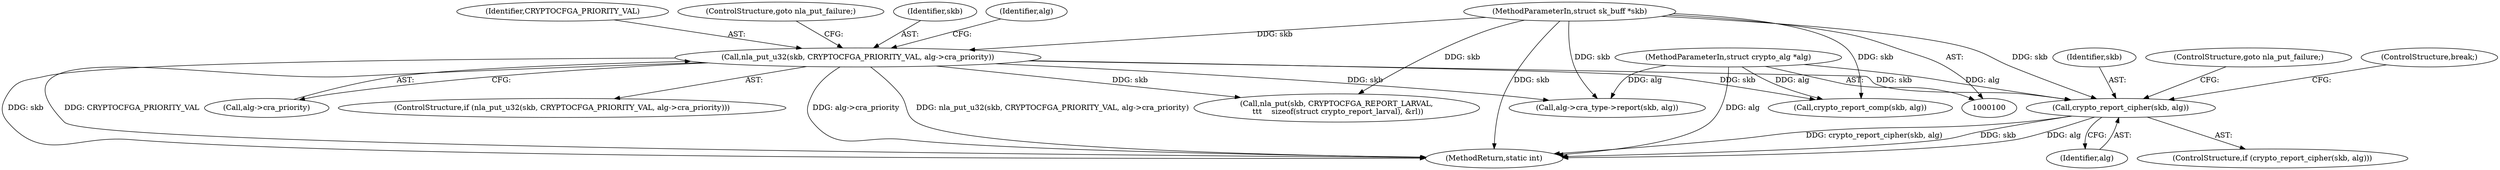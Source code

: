 digraph "0_linux_9a5467bf7b6e9e02ec9c3da4e23747c05faeaac6_7@API" {
"1000228" [label="(Call,crypto_report_cipher(skb, alg))"];
"1000166" [label="(Call,nla_put_u32(skb, CRYPTOCFGA_PRIORITY_VAL, alg->cra_priority))"];
"1000103" [label="(MethodParameterIn,struct sk_buff *skb)"];
"1000101" [label="(MethodParameterIn,struct crypto_alg *alg)"];
"1000230" [label="(Identifier,alg)"];
"1000166" [label="(Call,nla_put_u32(skb, CRYPTOCFGA_PRIORITY_VAL, alg->cra_priority))"];
"1000229" [label="(Identifier,skb)"];
"1000176" [label="(Identifier,alg)"];
"1000231" [label="(ControlStructure,goto nla_put_failure;)"];
"1000165" [label="(ControlStructure,if (nla_put_u32(skb, CRYPTOCFGA_PRIORITY_VAL, alg->cra_priority)))"];
"1000168" [label="(Identifier,CRYPTOCFGA_PRIORITY_VAL)"];
"1000247" [label="(MethodReturn,static int)"];
"1000103" [label="(MethodParameterIn,struct sk_buff *skb)"];
"1000172" [label="(ControlStructure,goto nla_put_failure;)"];
"1000191" [label="(Call,nla_put(skb, CRYPTOCFGA_REPORT_LARVAL,\n \t\t\t    sizeof(struct crypto_report_larval), &rl))"];
"1000212" [label="(Call,alg->cra_type->report(skb, alg))"];
"1000101" [label="(MethodParameterIn,struct crypto_alg *alg)"];
"1000228" [label="(Call,crypto_report_cipher(skb, alg))"];
"1000235" [label="(Call,crypto_report_comp(skb, alg))"];
"1000232" [label="(ControlStructure,break;)"];
"1000169" [label="(Call,alg->cra_priority)"];
"1000227" [label="(ControlStructure,if (crypto_report_cipher(skb, alg)))"];
"1000167" [label="(Identifier,skb)"];
"1000228" -> "1000227"  [label="AST: "];
"1000228" -> "1000230"  [label="CFG: "];
"1000229" -> "1000228"  [label="AST: "];
"1000230" -> "1000228"  [label="AST: "];
"1000231" -> "1000228"  [label="CFG: "];
"1000232" -> "1000228"  [label="CFG: "];
"1000228" -> "1000247"  [label="DDG: crypto_report_cipher(skb, alg)"];
"1000228" -> "1000247"  [label="DDG: skb"];
"1000228" -> "1000247"  [label="DDG: alg"];
"1000166" -> "1000228"  [label="DDG: skb"];
"1000103" -> "1000228"  [label="DDG: skb"];
"1000101" -> "1000228"  [label="DDG: alg"];
"1000166" -> "1000165"  [label="AST: "];
"1000166" -> "1000169"  [label="CFG: "];
"1000167" -> "1000166"  [label="AST: "];
"1000168" -> "1000166"  [label="AST: "];
"1000169" -> "1000166"  [label="AST: "];
"1000172" -> "1000166"  [label="CFG: "];
"1000176" -> "1000166"  [label="CFG: "];
"1000166" -> "1000247"  [label="DDG: CRYPTOCFGA_PRIORITY_VAL"];
"1000166" -> "1000247"  [label="DDG: alg->cra_priority"];
"1000166" -> "1000247"  [label="DDG: nla_put_u32(skb, CRYPTOCFGA_PRIORITY_VAL, alg->cra_priority)"];
"1000166" -> "1000247"  [label="DDG: skb"];
"1000103" -> "1000166"  [label="DDG: skb"];
"1000166" -> "1000191"  [label="DDG: skb"];
"1000166" -> "1000212"  [label="DDG: skb"];
"1000166" -> "1000235"  [label="DDG: skb"];
"1000103" -> "1000100"  [label="AST: "];
"1000103" -> "1000247"  [label="DDG: skb"];
"1000103" -> "1000191"  [label="DDG: skb"];
"1000103" -> "1000212"  [label="DDG: skb"];
"1000103" -> "1000235"  [label="DDG: skb"];
"1000101" -> "1000100"  [label="AST: "];
"1000101" -> "1000247"  [label="DDG: alg"];
"1000101" -> "1000212"  [label="DDG: alg"];
"1000101" -> "1000235"  [label="DDG: alg"];
}
